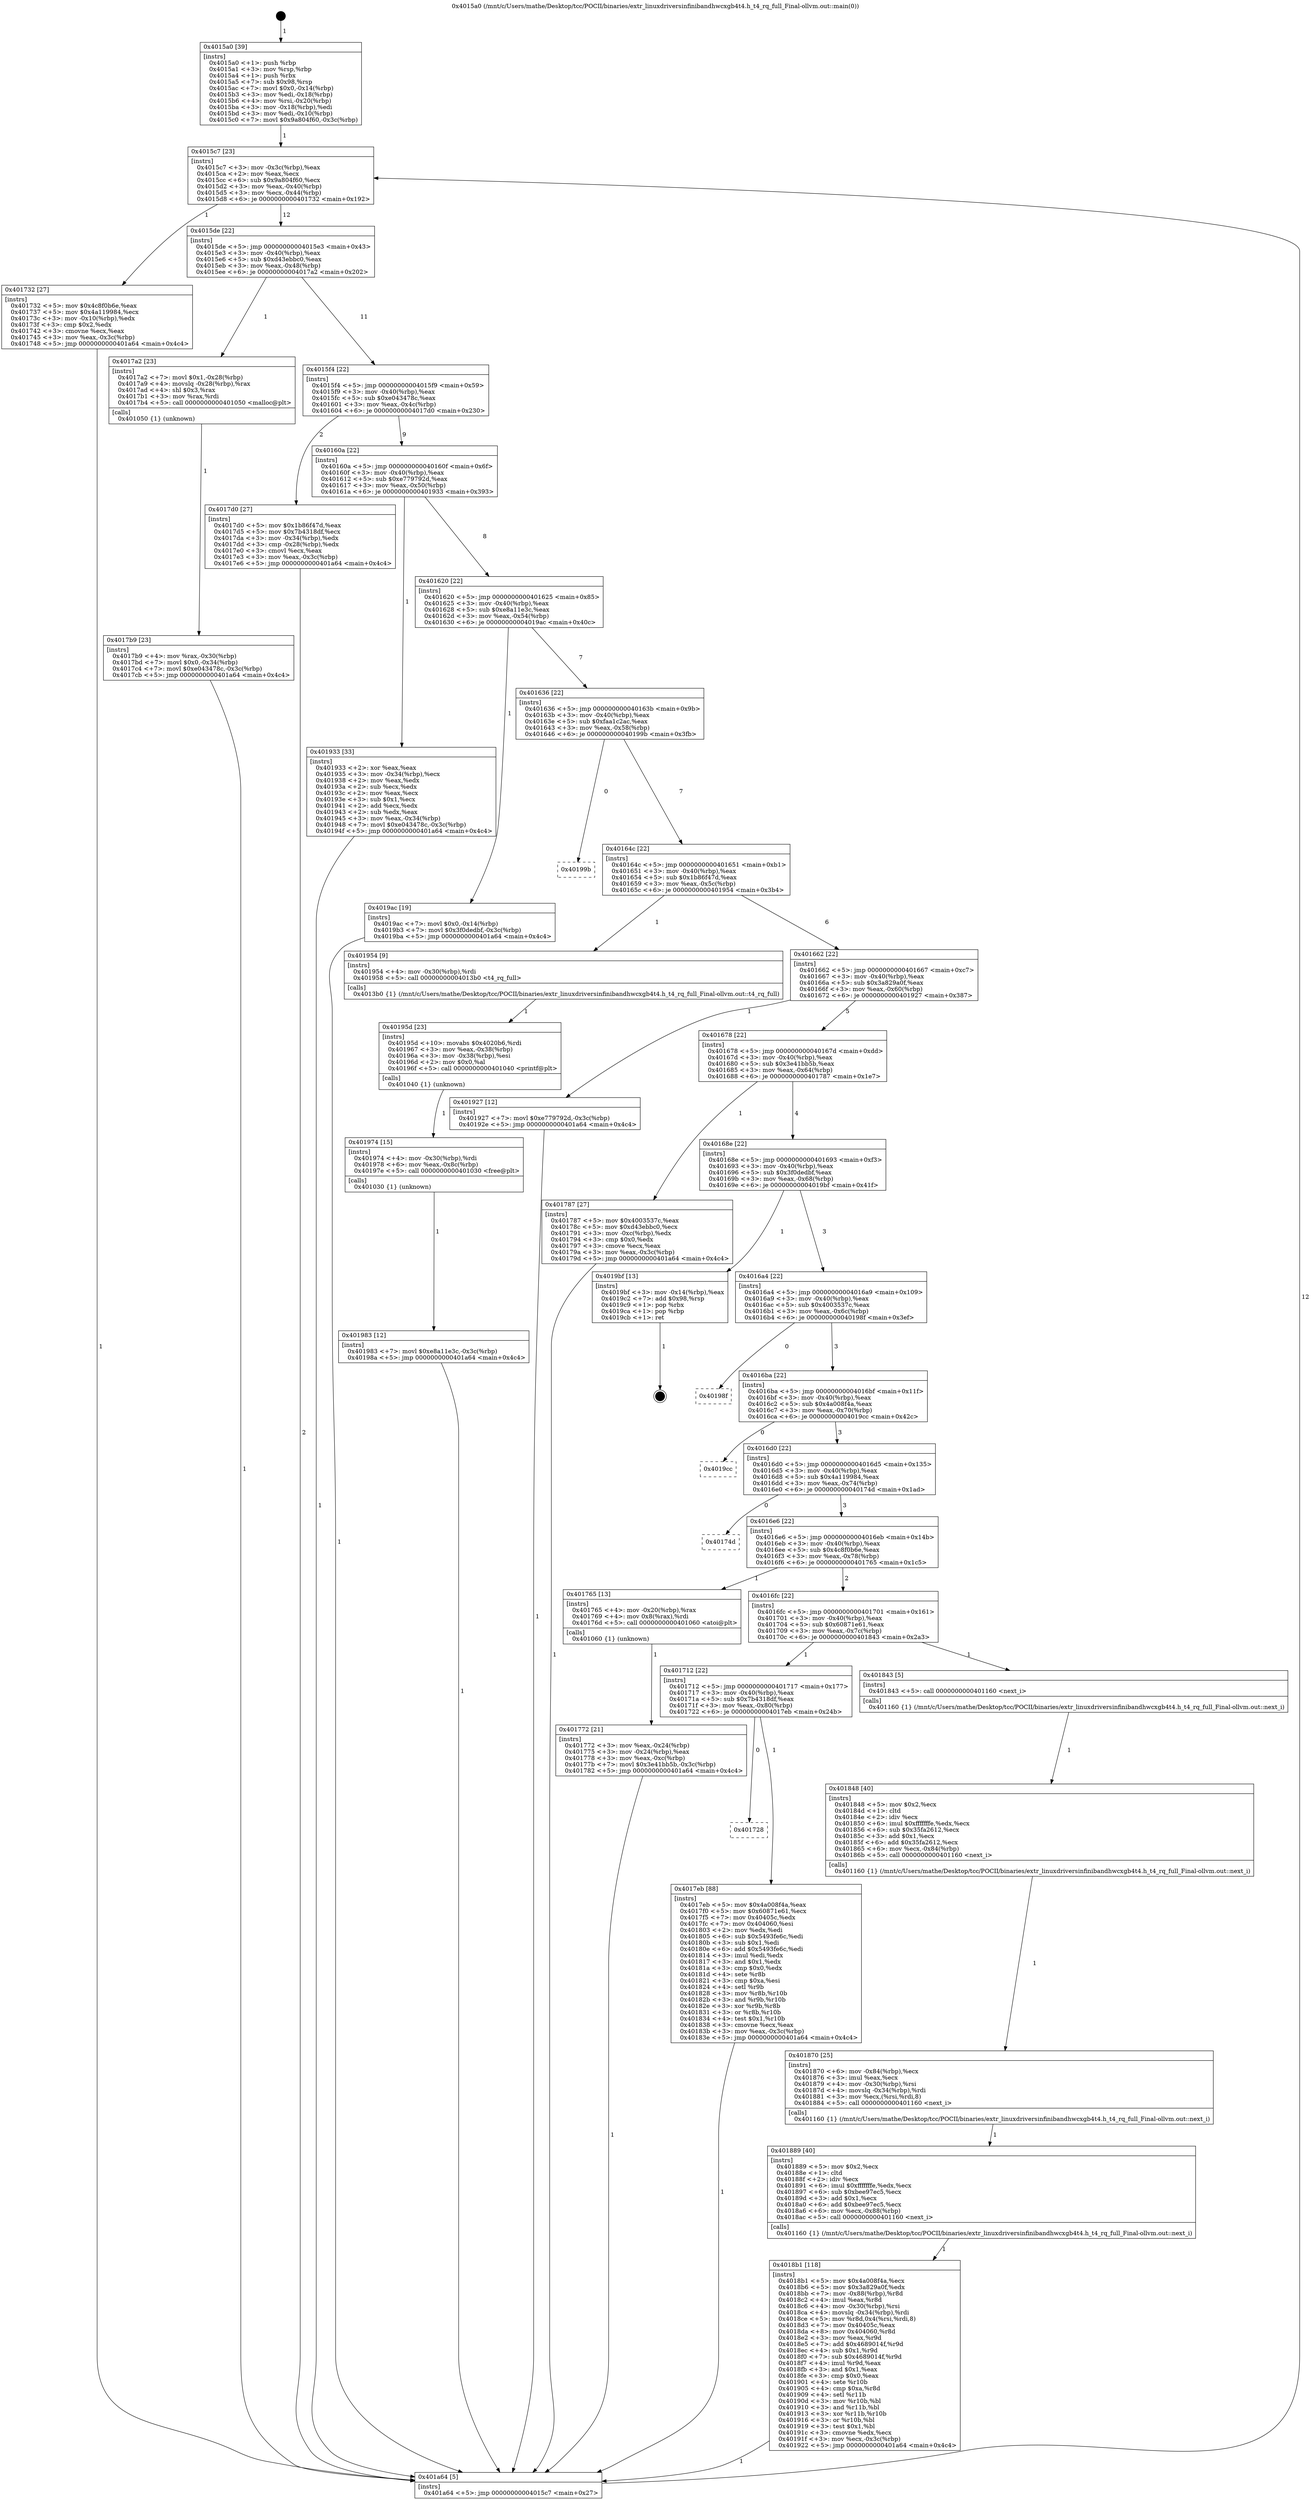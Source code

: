 digraph "0x4015a0" {
  label = "0x4015a0 (/mnt/c/Users/mathe/Desktop/tcc/POCII/binaries/extr_linuxdriversinfinibandhwcxgb4t4.h_t4_rq_full_Final-ollvm.out::main(0))"
  labelloc = "t"
  node[shape=record]

  Entry [label="",width=0.3,height=0.3,shape=circle,fillcolor=black,style=filled]
  "0x4015c7" [label="{
     0x4015c7 [23]\l
     | [instrs]\l
     &nbsp;&nbsp;0x4015c7 \<+3\>: mov -0x3c(%rbp),%eax\l
     &nbsp;&nbsp;0x4015ca \<+2\>: mov %eax,%ecx\l
     &nbsp;&nbsp;0x4015cc \<+6\>: sub $0x9a804f60,%ecx\l
     &nbsp;&nbsp;0x4015d2 \<+3\>: mov %eax,-0x40(%rbp)\l
     &nbsp;&nbsp;0x4015d5 \<+3\>: mov %ecx,-0x44(%rbp)\l
     &nbsp;&nbsp;0x4015d8 \<+6\>: je 0000000000401732 \<main+0x192\>\l
  }"]
  "0x401732" [label="{
     0x401732 [27]\l
     | [instrs]\l
     &nbsp;&nbsp;0x401732 \<+5\>: mov $0x4c8f0b6e,%eax\l
     &nbsp;&nbsp;0x401737 \<+5\>: mov $0x4a119984,%ecx\l
     &nbsp;&nbsp;0x40173c \<+3\>: mov -0x10(%rbp),%edx\l
     &nbsp;&nbsp;0x40173f \<+3\>: cmp $0x2,%edx\l
     &nbsp;&nbsp;0x401742 \<+3\>: cmovne %ecx,%eax\l
     &nbsp;&nbsp;0x401745 \<+3\>: mov %eax,-0x3c(%rbp)\l
     &nbsp;&nbsp;0x401748 \<+5\>: jmp 0000000000401a64 \<main+0x4c4\>\l
  }"]
  "0x4015de" [label="{
     0x4015de [22]\l
     | [instrs]\l
     &nbsp;&nbsp;0x4015de \<+5\>: jmp 00000000004015e3 \<main+0x43\>\l
     &nbsp;&nbsp;0x4015e3 \<+3\>: mov -0x40(%rbp),%eax\l
     &nbsp;&nbsp;0x4015e6 \<+5\>: sub $0xd43ebbc0,%eax\l
     &nbsp;&nbsp;0x4015eb \<+3\>: mov %eax,-0x48(%rbp)\l
     &nbsp;&nbsp;0x4015ee \<+6\>: je 00000000004017a2 \<main+0x202\>\l
  }"]
  "0x401a64" [label="{
     0x401a64 [5]\l
     | [instrs]\l
     &nbsp;&nbsp;0x401a64 \<+5\>: jmp 00000000004015c7 \<main+0x27\>\l
  }"]
  "0x4015a0" [label="{
     0x4015a0 [39]\l
     | [instrs]\l
     &nbsp;&nbsp;0x4015a0 \<+1\>: push %rbp\l
     &nbsp;&nbsp;0x4015a1 \<+3\>: mov %rsp,%rbp\l
     &nbsp;&nbsp;0x4015a4 \<+1\>: push %rbx\l
     &nbsp;&nbsp;0x4015a5 \<+7\>: sub $0x98,%rsp\l
     &nbsp;&nbsp;0x4015ac \<+7\>: movl $0x0,-0x14(%rbp)\l
     &nbsp;&nbsp;0x4015b3 \<+3\>: mov %edi,-0x18(%rbp)\l
     &nbsp;&nbsp;0x4015b6 \<+4\>: mov %rsi,-0x20(%rbp)\l
     &nbsp;&nbsp;0x4015ba \<+3\>: mov -0x18(%rbp),%edi\l
     &nbsp;&nbsp;0x4015bd \<+3\>: mov %edi,-0x10(%rbp)\l
     &nbsp;&nbsp;0x4015c0 \<+7\>: movl $0x9a804f60,-0x3c(%rbp)\l
  }"]
  Exit [label="",width=0.3,height=0.3,shape=circle,fillcolor=black,style=filled,peripheries=2]
  "0x4017a2" [label="{
     0x4017a2 [23]\l
     | [instrs]\l
     &nbsp;&nbsp;0x4017a2 \<+7\>: movl $0x1,-0x28(%rbp)\l
     &nbsp;&nbsp;0x4017a9 \<+4\>: movslq -0x28(%rbp),%rax\l
     &nbsp;&nbsp;0x4017ad \<+4\>: shl $0x3,%rax\l
     &nbsp;&nbsp;0x4017b1 \<+3\>: mov %rax,%rdi\l
     &nbsp;&nbsp;0x4017b4 \<+5\>: call 0000000000401050 \<malloc@plt\>\l
     | [calls]\l
     &nbsp;&nbsp;0x401050 \{1\} (unknown)\l
  }"]
  "0x4015f4" [label="{
     0x4015f4 [22]\l
     | [instrs]\l
     &nbsp;&nbsp;0x4015f4 \<+5\>: jmp 00000000004015f9 \<main+0x59\>\l
     &nbsp;&nbsp;0x4015f9 \<+3\>: mov -0x40(%rbp),%eax\l
     &nbsp;&nbsp;0x4015fc \<+5\>: sub $0xe043478c,%eax\l
     &nbsp;&nbsp;0x401601 \<+3\>: mov %eax,-0x4c(%rbp)\l
     &nbsp;&nbsp;0x401604 \<+6\>: je 00000000004017d0 \<main+0x230\>\l
  }"]
  "0x401983" [label="{
     0x401983 [12]\l
     | [instrs]\l
     &nbsp;&nbsp;0x401983 \<+7\>: movl $0xe8a11e3c,-0x3c(%rbp)\l
     &nbsp;&nbsp;0x40198a \<+5\>: jmp 0000000000401a64 \<main+0x4c4\>\l
  }"]
  "0x4017d0" [label="{
     0x4017d0 [27]\l
     | [instrs]\l
     &nbsp;&nbsp;0x4017d0 \<+5\>: mov $0x1b86f47d,%eax\l
     &nbsp;&nbsp;0x4017d5 \<+5\>: mov $0x7b4318df,%ecx\l
     &nbsp;&nbsp;0x4017da \<+3\>: mov -0x34(%rbp),%edx\l
     &nbsp;&nbsp;0x4017dd \<+3\>: cmp -0x28(%rbp),%edx\l
     &nbsp;&nbsp;0x4017e0 \<+3\>: cmovl %ecx,%eax\l
     &nbsp;&nbsp;0x4017e3 \<+3\>: mov %eax,-0x3c(%rbp)\l
     &nbsp;&nbsp;0x4017e6 \<+5\>: jmp 0000000000401a64 \<main+0x4c4\>\l
  }"]
  "0x40160a" [label="{
     0x40160a [22]\l
     | [instrs]\l
     &nbsp;&nbsp;0x40160a \<+5\>: jmp 000000000040160f \<main+0x6f\>\l
     &nbsp;&nbsp;0x40160f \<+3\>: mov -0x40(%rbp),%eax\l
     &nbsp;&nbsp;0x401612 \<+5\>: sub $0xe779792d,%eax\l
     &nbsp;&nbsp;0x401617 \<+3\>: mov %eax,-0x50(%rbp)\l
     &nbsp;&nbsp;0x40161a \<+6\>: je 0000000000401933 \<main+0x393\>\l
  }"]
  "0x401974" [label="{
     0x401974 [15]\l
     | [instrs]\l
     &nbsp;&nbsp;0x401974 \<+4\>: mov -0x30(%rbp),%rdi\l
     &nbsp;&nbsp;0x401978 \<+6\>: mov %eax,-0x8c(%rbp)\l
     &nbsp;&nbsp;0x40197e \<+5\>: call 0000000000401030 \<free@plt\>\l
     | [calls]\l
     &nbsp;&nbsp;0x401030 \{1\} (unknown)\l
  }"]
  "0x401933" [label="{
     0x401933 [33]\l
     | [instrs]\l
     &nbsp;&nbsp;0x401933 \<+2\>: xor %eax,%eax\l
     &nbsp;&nbsp;0x401935 \<+3\>: mov -0x34(%rbp),%ecx\l
     &nbsp;&nbsp;0x401938 \<+2\>: mov %eax,%edx\l
     &nbsp;&nbsp;0x40193a \<+2\>: sub %ecx,%edx\l
     &nbsp;&nbsp;0x40193c \<+2\>: mov %eax,%ecx\l
     &nbsp;&nbsp;0x40193e \<+3\>: sub $0x1,%ecx\l
     &nbsp;&nbsp;0x401941 \<+2\>: add %ecx,%edx\l
     &nbsp;&nbsp;0x401943 \<+2\>: sub %edx,%eax\l
     &nbsp;&nbsp;0x401945 \<+3\>: mov %eax,-0x34(%rbp)\l
     &nbsp;&nbsp;0x401948 \<+7\>: movl $0xe043478c,-0x3c(%rbp)\l
     &nbsp;&nbsp;0x40194f \<+5\>: jmp 0000000000401a64 \<main+0x4c4\>\l
  }"]
  "0x401620" [label="{
     0x401620 [22]\l
     | [instrs]\l
     &nbsp;&nbsp;0x401620 \<+5\>: jmp 0000000000401625 \<main+0x85\>\l
     &nbsp;&nbsp;0x401625 \<+3\>: mov -0x40(%rbp),%eax\l
     &nbsp;&nbsp;0x401628 \<+5\>: sub $0xe8a11e3c,%eax\l
     &nbsp;&nbsp;0x40162d \<+3\>: mov %eax,-0x54(%rbp)\l
     &nbsp;&nbsp;0x401630 \<+6\>: je 00000000004019ac \<main+0x40c\>\l
  }"]
  "0x40195d" [label="{
     0x40195d [23]\l
     | [instrs]\l
     &nbsp;&nbsp;0x40195d \<+10\>: movabs $0x4020b6,%rdi\l
     &nbsp;&nbsp;0x401967 \<+3\>: mov %eax,-0x38(%rbp)\l
     &nbsp;&nbsp;0x40196a \<+3\>: mov -0x38(%rbp),%esi\l
     &nbsp;&nbsp;0x40196d \<+2\>: mov $0x0,%al\l
     &nbsp;&nbsp;0x40196f \<+5\>: call 0000000000401040 \<printf@plt\>\l
     | [calls]\l
     &nbsp;&nbsp;0x401040 \{1\} (unknown)\l
  }"]
  "0x4019ac" [label="{
     0x4019ac [19]\l
     | [instrs]\l
     &nbsp;&nbsp;0x4019ac \<+7\>: movl $0x0,-0x14(%rbp)\l
     &nbsp;&nbsp;0x4019b3 \<+7\>: movl $0x3f0dedbf,-0x3c(%rbp)\l
     &nbsp;&nbsp;0x4019ba \<+5\>: jmp 0000000000401a64 \<main+0x4c4\>\l
  }"]
  "0x401636" [label="{
     0x401636 [22]\l
     | [instrs]\l
     &nbsp;&nbsp;0x401636 \<+5\>: jmp 000000000040163b \<main+0x9b\>\l
     &nbsp;&nbsp;0x40163b \<+3\>: mov -0x40(%rbp),%eax\l
     &nbsp;&nbsp;0x40163e \<+5\>: sub $0xfaa1c2ac,%eax\l
     &nbsp;&nbsp;0x401643 \<+3\>: mov %eax,-0x58(%rbp)\l
     &nbsp;&nbsp;0x401646 \<+6\>: je 000000000040199b \<main+0x3fb\>\l
  }"]
  "0x4018b1" [label="{
     0x4018b1 [118]\l
     | [instrs]\l
     &nbsp;&nbsp;0x4018b1 \<+5\>: mov $0x4a008f4a,%ecx\l
     &nbsp;&nbsp;0x4018b6 \<+5\>: mov $0x3a829a0f,%edx\l
     &nbsp;&nbsp;0x4018bb \<+7\>: mov -0x88(%rbp),%r8d\l
     &nbsp;&nbsp;0x4018c2 \<+4\>: imul %eax,%r8d\l
     &nbsp;&nbsp;0x4018c6 \<+4\>: mov -0x30(%rbp),%rsi\l
     &nbsp;&nbsp;0x4018ca \<+4\>: movslq -0x34(%rbp),%rdi\l
     &nbsp;&nbsp;0x4018ce \<+5\>: mov %r8d,0x4(%rsi,%rdi,8)\l
     &nbsp;&nbsp;0x4018d3 \<+7\>: mov 0x40405c,%eax\l
     &nbsp;&nbsp;0x4018da \<+8\>: mov 0x404060,%r8d\l
     &nbsp;&nbsp;0x4018e2 \<+3\>: mov %eax,%r9d\l
     &nbsp;&nbsp;0x4018e5 \<+7\>: add $0x4689014f,%r9d\l
     &nbsp;&nbsp;0x4018ec \<+4\>: sub $0x1,%r9d\l
     &nbsp;&nbsp;0x4018f0 \<+7\>: sub $0x4689014f,%r9d\l
     &nbsp;&nbsp;0x4018f7 \<+4\>: imul %r9d,%eax\l
     &nbsp;&nbsp;0x4018fb \<+3\>: and $0x1,%eax\l
     &nbsp;&nbsp;0x4018fe \<+3\>: cmp $0x0,%eax\l
     &nbsp;&nbsp;0x401901 \<+4\>: sete %r10b\l
     &nbsp;&nbsp;0x401905 \<+4\>: cmp $0xa,%r8d\l
     &nbsp;&nbsp;0x401909 \<+4\>: setl %r11b\l
     &nbsp;&nbsp;0x40190d \<+3\>: mov %r10b,%bl\l
     &nbsp;&nbsp;0x401910 \<+3\>: and %r11b,%bl\l
     &nbsp;&nbsp;0x401913 \<+3\>: xor %r11b,%r10b\l
     &nbsp;&nbsp;0x401916 \<+3\>: or %r10b,%bl\l
     &nbsp;&nbsp;0x401919 \<+3\>: test $0x1,%bl\l
     &nbsp;&nbsp;0x40191c \<+3\>: cmovne %edx,%ecx\l
     &nbsp;&nbsp;0x40191f \<+3\>: mov %ecx,-0x3c(%rbp)\l
     &nbsp;&nbsp;0x401922 \<+5\>: jmp 0000000000401a64 \<main+0x4c4\>\l
  }"]
  "0x40199b" [label="{
     0x40199b\l
  }", style=dashed]
  "0x40164c" [label="{
     0x40164c [22]\l
     | [instrs]\l
     &nbsp;&nbsp;0x40164c \<+5\>: jmp 0000000000401651 \<main+0xb1\>\l
     &nbsp;&nbsp;0x401651 \<+3\>: mov -0x40(%rbp),%eax\l
     &nbsp;&nbsp;0x401654 \<+5\>: sub $0x1b86f47d,%eax\l
     &nbsp;&nbsp;0x401659 \<+3\>: mov %eax,-0x5c(%rbp)\l
     &nbsp;&nbsp;0x40165c \<+6\>: je 0000000000401954 \<main+0x3b4\>\l
  }"]
  "0x401889" [label="{
     0x401889 [40]\l
     | [instrs]\l
     &nbsp;&nbsp;0x401889 \<+5\>: mov $0x2,%ecx\l
     &nbsp;&nbsp;0x40188e \<+1\>: cltd\l
     &nbsp;&nbsp;0x40188f \<+2\>: idiv %ecx\l
     &nbsp;&nbsp;0x401891 \<+6\>: imul $0xfffffffe,%edx,%ecx\l
     &nbsp;&nbsp;0x401897 \<+6\>: sub $0xbee97ec5,%ecx\l
     &nbsp;&nbsp;0x40189d \<+3\>: add $0x1,%ecx\l
     &nbsp;&nbsp;0x4018a0 \<+6\>: add $0xbee97ec5,%ecx\l
     &nbsp;&nbsp;0x4018a6 \<+6\>: mov %ecx,-0x88(%rbp)\l
     &nbsp;&nbsp;0x4018ac \<+5\>: call 0000000000401160 \<next_i\>\l
     | [calls]\l
     &nbsp;&nbsp;0x401160 \{1\} (/mnt/c/Users/mathe/Desktop/tcc/POCII/binaries/extr_linuxdriversinfinibandhwcxgb4t4.h_t4_rq_full_Final-ollvm.out::next_i)\l
  }"]
  "0x401954" [label="{
     0x401954 [9]\l
     | [instrs]\l
     &nbsp;&nbsp;0x401954 \<+4\>: mov -0x30(%rbp),%rdi\l
     &nbsp;&nbsp;0x401958 \<+5\>: call 00000000004013b0 \<t4_rq_full\>\l
     | [calls]\l
     &nbsp;&nbsp;0x4013b0 \{1\} (/mnt/c/Users/mathe/Desktop/tcc/POCII/binaries/extr_linuxdriversinfinibandhwcxgb4t4.h_t4_rq_full_Final-ollvm.out::t4_rq_full)\l
  }"]
  "0x401662" [label="{
     0x401662 [22]\l
     | [instrs]\l
     &nbsp;&nbsp;0x401662 \<+5\>: jmp 0000000000401667 \<main+0xc7\>\l
     &nbsp;&nbsp;0x401667 \<+3\>: mov -0x40(%rbp),%eax\l
     &nbsp;&nbsp;0x40166a \<+5\>: sub $0x3a829a0f,%eax\l
     &nbsp;&nbsp;0x40166f \<+3\>: mov %eax,-0x60(%rbp)\l
     &nbsp;&nbsp;0x401672 \<+6\>: je 0000000000401927 \<main+0x387\>\l
  }"]
  "0x401870" [label="{
     0x401870 [25]\l
     | [instrs]\l
     &nbsp;&nbsp;0x401870 \<+6\>: mov -0x84(%rbp),%ecx\l
     &nbsp;&nbsp;0x401876 \<+3\>: imul %eax,%ecx\l
     &nbsp;&nbsp;0x401879 \<+4\>: mov -0x30(%rbp),%rsi\l
     &nbsp;&nbsp;0x40187d \<+4\>: movslq -0x34(%rbp),%rdi\l
     &nbsp;&nbsp;0x401881 \<+3\>: mov %ecx,(%rsi,%rdi,8)\l
     &nbsp;&nbsp;0x401884 \<+5\>: call 0000000000401160 \<next_i\>\l
     | [calls]\l
     &nbsp;&nbsp;0x401160 \{1\} (/mnt/c/Users/mathe/Desktop/tcc/POCII/binaries/extr_linuxdriversinfinibandhwcxgb4t4.h_t4_rq_full_Final-ollvm.out::next_i)\l
  }"]
  "0x401927" [label="{
     0x401927 [12]\l
     | [instrs]\l
     &nbsp;&nbsp;0x401927 \<+7\>: movl $0xe779792d,-0x3c(%rbp)\l
     &nbsp;&nbsp;0x40192e \<+5\>: jmp 0000000000401a64 \<main+0x4c4\>\l
  }"]
  "0x401678" [label="{
     0x401678 [22]\l
     | [instrs]\l
     &nbsp;&nbsp;0x401678 \<+5\>: jmp 000000000040167d \<main+0xdd\>\l
     &nbsp;&nbsp;0x40167d \<+3\>: mov -0x40(%rbp),%eax\l
     &nbsp;&nbsp;0x401680 \<+5\>: sub $0x3e41bb5b,%eax\l
     &nbsp;&nbsp;0x401685 \<+3\>: mov %eax,-0x64(%rbp)\l
     &nbsp;&nbsp;0x401688 \<+6\>: je 0000000000401787 \<main+0x1e7\>\l
  }"]
  "0x401848" [label="{
     0x401848 [40]\l
     | [instrs]\l
     &nbsp;&nbsp;0x401848 \<+5\>: mov $0x2,%ecx\l
     &nbsp;&nbsp;0x40184d \<+1\>: cltd\l
     &nbsp;&nbsp;0x40184e \<+2\>: idiv %ecx\l
     &nbsp;&nbsp;0x401850 \<+6\>: imul $0xfffffffe,%edx,%ecx\l
     &nbsp;&nbsp;0x401856 \<+6\>: sub $0x35fa2612,%ecx\l
     &nbsp;&nbsp;0x40185c \<+3\>: add $0x1,%ecx\l
     &nbsp;&nbsp;0x40185f \<+6\>: add $0x35fa2612,%ecx\l
     &nbsp;&nbsp;0x401865 \<+6\>: mov %ecx,-0x84(%rbp)\l
     &nbsp;&nbsp;0x40186b \<+5\>: call 0000000000401160 \<next_i\>\l
     | [calls]\l
     &nbsp;&nbsp;0x401160 \{1\} (/mnt/c/Users/mathe/Desktop/tcc/POCII/binaries/extr_linuxdriversinfinibandhwcxgb4t4.h_t4_rq_full_Final-ollvm.out::next_i)\l
  }"]
  "0x401787" [label="{
     0x401787 [27]\l
     | [instrs]\l
     &nbsp;&nbsp;0x401787 \<+5\>: mov $0x4003537c,%eax\l
     &nbsp;&nbsp;0x40178c \<+5\>: mov $0xd43ebbc0,%ecx\l
     &nbsp;&nbsp;0x401791 \<+3\>: mov -0xc(%rbp),%edx\l
     &nbsp;&nbsp;0x401794 \<+3\>: cmp $0x0,%edx\l
     &nbsp;&nbsp;0x401797 \<+3\>: cmove %ecx,%eax\l
     &nbsp;&nbsp;0x40179a \<+3\>: mov %eax,-0x3c(%rbp)\l
     &nbsp;&nbsp;0x40179d \<+5\>: jmp 0000000000401a64 \<main+0x4c4\>\l
  }"]
  "0x40168e" [label="{
     0x40168e [22]\l
     | [instrs]\l
     &nbsp;&nbsp;0x40168e \<+5\>: jmp 0000000000401693 \<main+0xf3\>\l
     &nbsp;&nbsp;0x401693 \<+3\>: mov -0x40(%rbp),%eax\l
     &nbsp;&nbsp;0x401696 \<+5\>: sub $0x3f0dedbf,%eax\l
     &nbsp;&nbsp;0x40169b \<+3\>: mov %eax,-0x68(%rbp)\l
     &nbsp;&nbsp;0x40169e \<+6\>: je 00000000004019bf \<main+0x41f\>\l
  }"]
  "0x401728" [label="{
     0x401728\l
  }", style=dashed]
  "0x4019bf" [label="{
     0x4019bf [13]\l
     | [instrs]\l
     &nbsp;&nbsp;0x4019bf \<+3\>: mov -0x14(%rbp),%eax\l
     &nbsp;&nbsp;0x4019c2 \<+7\>: add $0x98,%rsp\l
     &nbsp;&nbsp;0x4019c9 \<+1\>: pop %rbx\l
     &nbsp;&nbsp;0x4019ca \<+1\>: pop %rbp\l
     &nbsp;&nbsp;0x4019cb \<+1\>: ret\l
  }"]
  "0x4016a4" [label="{
     0x4016a4 [22]\l
     | [instrs]\l
     &nbsp;&nbsp;0x4016a4 \<+5\>: jmp 00000000004016a9 \<main+0x109\>\l
     &nbsp;&nbsp;0x4016a9 \<+3\>: mov -0x40(%rbp),%eax\l
     &nbsp;&nbsp;0x4016ac \<+5\>: sub $0x4003537c,%eax\l
     &nbsp;&nbsp;0x4016b1 \<+3\>: mov %eax,-0x6c(%rbp)\l
     &nbsp;&nbsp;0x4016b4 \<+6\>: je 000000000040198f \<main+0x3ef\>\l
  }"]
  "0x4017eb" [label="{
     0x4017eb [88]\l
     | [instrs]\l
     &nbsp;&nbsp;0x4017eb \<+5\>: mov $0x4a008f4a,%eax\l
     &nbsp;&nbsp;0x4017f0 \<+5\>: mov $0x60871e61,%ecx\l
     &nbsp;&nbsp;0x4017f5 \<+7\>: mov 0x40405c,%edx\l
     &nbsp;&nbsp;0x4017fc \<+7\>: mov 0x404060,%esi\l
     &nbsp;&nbsp;0x401803 \<+2\>: mov %edx,%edi\l
     &nbsp;&nbsp;0x401805 \<+6\>: sub $0x5493fe6c,%edi\l
     &nbsp;&nbsp;0x40180b \<+3\>: sub $0x1,%edi\l
     &nbsp;&nbsp;0x40180e \<+6\>: add $0x5493fe6c,%edi\l
     &nbsp;&nbsp;0x401814 \<+3\>: imul %edi,%edx\l
     &nbsp;&nbsp;0x401817 \<+3\>: and $0x1,%edx\l
     &nbsp;&nbsp;0x40181a \<+3\>: cmp $0x0,%edx\l
     &nbsp;&nbsp;0x40181d \<+4\>: sete %r8b\l
     &nbsp;&nbsp;0x401821 \<+3\>: cmp $0xa,%esi\l
     &nbsp;&nbsp;0x401824 \<+4\>: setl %r9b\l
     &nbsp;&nbsp;0x401828 \<+3\>: mov %r8b,%r10b\l
     &nbsp;&nbsp;0x40182b \<+3\>: and %r9b,%r10b\l
     &nbsp;&nbsp;0x40182e \<+3\>: xor %r9b,%r8b\l
     &nbsp;&nbsp;0x401831 \<+3\>: or %r8b,%r10b\l
     &nbsp;&nbsp;0x401834 \<+4\>: test $0x1,%r10b\l
     &nbsp;&nbsp;0x401838 \<+3\>: cmovne %ecx,%eax\l
     &nbsp;&nbsp;0x40183b \<+3\>: mov %eax,-0x3c(%rbp)\l
     &nbsp;&nbsp;0x40183e \<+5\>: jmp 0000000000401a64 \<main+0x4c4\>\l
  }"]
  "0x40198f" [label="{
     0x40198f\l
  }", style=dashed]
  "0x4016ba" [label="{
     0x4016ba [22]\l
     | [instrs]\l
     &nbsp;&nbsp;0x4016ba \<+5\>: jmp 00000000004016bf \<main+0x11f\>\l
     &nbsp;&nbsp;0x4016bf \<+3\>: mov -0x40(%rbp),%eax\l
     &nbsp;&nbsp;0x4016c2 \<+5\>: sub $0x4a008f4a,%eax\l
     &nbsp;&nbsp;0x4016c7 \<+3\>: mov %eax,-0x70(%rbp)\l
     &nbsp;&nbsp;0x4016ca \<+6\>: je 00000000004019cc \<main+0x42c\>\l
  }"]
  "0x401712" [label="{
     0x401712 [22]\l
     | [instrs]\l
     &nbsp;&nbsp;0x401712 \<+5\>: jmp 0000000000401717 \<main+0x177\>\l
     &nbsp;&nbsp;0x401717 \<+3\>: mov -0x40(%rbp),%eax\l
     &nbsp;&nbsp;0x40171a \<+5\>: sub $0x7b4318df,%eax\l
     &nbsp;&nbsp;0x40171f \<+3\>: mov %eax,-0x80(%rbp)\l
     &nbsp;&nbsp;0x401722 \<+6\>: je 00000000004017eb \<main+0x24b\>\l
  }"]
  "0x4019cc" [label="{
     0x4019cc\l
  }", style=dashed]
  "0x4016d0" [label="{
     0x4016d0 [22]\l
     | [instrs]\l
     &nbsp;&nbsp;0x4016d0 \<+5\>: jmp 00000000004016d5 \<main+0x135\>\l
     &nbsp;&nbsp;0x4016d5 \<+3\>: mov -0x40(%rbp),%eax\l
     &nbsp;&nbsp;0x4016d8 \<+5\>: sub $0x4a119984,%eax\l
     &nbsp;&nbsp;0x4016dd \<+3\>: mov %eax,-0x74(%rbp)\l
     &nbsp;&nbsp;0x4016e0 \<+6\>: je 000000000040174d \<main+0x1ad\>\l
  }"]
  "0x401843" [label="{
     0x401843 [5]\l
     | [instrs]\l
     &nbsp;&nbsp;0x401843 \<+5\>: call 0000000000401160 \<next_i\>\l
     | [calls]\l
     &nbsp;&nbsp;0x401160 \{1\} (/mnt/c/Users/mathe/Desktop/tcc/POCII/binaries/extr_linuxdriversinfinibandhwcxgb4t4.h_t4_rq_full_Final-ollvm.out::next_i)\l
  }"]
  "0x40174d" [label="{
     0x40174d\l
  }", style=dashed]
  "0x4016e6" [label="{
     0x4016e6 [22]\l
     | [instrs]\l
     &nbsp;&nbsp;0x4016e6 \<+5\>: jmp 00000000004016eb \<main+0x14b\>\l
     &nbsp;&nbsp;0x4016eb \<+3\>: mov -0x40(%rbp),%eax\l
     &nbsp;&nbsp;0x4016ee \<+5\>: sub $0x4c8f0b6e,%eax\l
     &nbsp;&nbsp;0x4016f3 \<+3\>: mov %eax,-0x78(%rbp)\l
     &nbsp;&nbsp;0x4016f6 \<+6\>: je 0000000000401765 \<main+0x1c5\>\l
  }"]
  "0x4017b9" [label="{
     0x4017b9 [23]\l
     | [instrs]\l
     &nbsp;&nbsp;0x4017b9 \<+4\>: mov %rax,-0x30(%rbp)\l
     &nbsp;&nbsp;0x4017bd \<+7\>: movl $0x0,-0x34(%rbp)\l
     &nbsp;&nbsp;0x4017c4 \<+7\>: movl $0xe043478c,-0x3c(%rbp)\l
     &nbsp;&nbsp;0x4017cb \<+5\>: jmp 0000000000401a64 \<main+0x4c4\>\l
  }"]
  "0x401765" [label="{
     0x401765 [13]\l
     | [instrs]\l
     &nbsp;&nbsp;0x401765 \<+4\>: mov -0x20(%rbp),%rax\l
     &nbsp;&nbsp;0x401769 \<+4\>: mov 0x8(%rax),%rdi\l
     &nbsp;&nbsp;0x40176d \<+5\>: call 0000000000401060 \<atoi@plt\>\l
     | [calls]\l
     &nbsp;&nbsp;0x401060 \{1\} (unknown)\l
  }"]
  "0x4016fc" [label="{
     0x4016fc [22]\l
     | [instrs]\l
     &nbsp;&nbsp;0x4016fc \<+5\>: jmp 0000000000401701 \<main+0x161\>\l
     &nbsp;&nbsp;0x401701 \<+3\>: mov -0x40(%rbp),%eax\l
     &nbsp;&nbsp;0x401704 \<+5\>: sub $0x60871e61,%eax\l
     &nbsp;&nbsp;0x401709 \<+3\>: mov %eax,-0x7c(%rbp)\l
     &nbsp;&nbsp;0x40170c \<+6\>: je 0000000000401843 \<main+0x2a3\>\l
  }"]
  "0x401772" [label="{
     0x401772 [21]\l
     | [instrs]\l
     &nbsp;&nbsp;0x401772 \<+3\>: mov %eax,-0x24(%rbp)\l
     &nbsp;&nbsp;0x401775 \<+3\>: mov -0x24(%rbp),%eax\l
     &nbsp;&nbsp;0x401778 \<+3\>: mov %eax,-0xc(%rbp)\l
     &nbsp;&nbsp;0x40177b \<+7\>: movl $0x3e41bb5b,-0x3c(%rbp)\l
     &nbsp;&nbsp;0x401782 \<+5\>: jmp 0000000000401a64 \<main+0x4c4\>\l
  }"]
  Entry -> "0x4015a0" [label=" 1"]
  "0x4015c7" -> "0x401732" [label=" 1"]
  "0x4015c7" -> "0x4015de" [label=" 12"]
  "0x401732" -> "0x401a64" [label=" 1"]
  "0x4015a0" -> "0x4015c7" [label=" 1"]
  "0x401a64" -> "0x4015c7" [label=" 12"]
  "0x4019bf" -> Exit [label=" 1"]
  "0x4015de" -> "0x4017a2" [label=" 1"]
  "0x4015de" -> "0x4015f4" [label=" 11"]
  "0x4019ac" -> "0x401a64" [label=" 1"]
  "0x4015f4" -> "0x4017d0" [label=" 2"]
  "0x4015f4" -> "0x40160a" [label=" 9"]
  "0x401983" -> "0x401a64" [label=" 1"]
  "0x40160a" -> "0x401933" [label=" 1"]
  "0x40160a" -> "0x401620" [label=" 8"]
  "0x401974" -> "0x401983" [label=" 1"]
  "0x401620" -> "0x4019ac" [label=" 1"]
  "0x401620" -> "0x401636" [label=" 7"]
  "0x40195d" -> "0x401974" [label=" 1"]
  "0x401636" -> "0x40199b" [label=" 0"]
  "0x401636" -> "0x40164c" [label=" 7"]
  "0x401954" -> "0x40195d" [label=" 1"]
  "0x40164c" -> "0x401954" [label=" 1"]
  "0x40164c" -> "0x401662" [label=" 6"]
  "0x401933" -> "0x401a64" [label=" 1"]
  "0x401662" -> "0x401927" [label=" 1"]
  "0x401662" -> "0x401678" [label=" 5"]
  "0x401927" -> "0x401a64" [label=" 1"]
  "0x401678" -> "0x401787" [label=" 1"]
  "0x401678" -> "0x40168e" [label=" 4"]
  "0x4018b1" -> "0x401a64" [label=" 1"]
  "0x40168e" -> "0x4019bf" [label=" 1"]
  "0x40168e" -> "0x4016a4" [label=" 3"]
  "0x401889" -> "0x4018b1" [label=" 1"]
  "0x4016a4" -> "0x40198f" [label=" 0"]
  "0x4016a4" -> "0x4016ba" [label=" 3"]
  "0x401870" -> "0x401889" [label=" 1"]
  "0x4016ba" -> "0x4019cc" [label=" 0"]
  "0x4016ba" -> "0x4016d0" [label=" 3"]
  "0x401843" -> "0x401848" [label=" 1"]
  "0x4016d0" -> "0x40174d" [label=" 0"]
  "0x4016d0" -> "0x4016e6" [label=" 3"]
  "0x4017eb" -> "0x401a64" [label=" 1"]
  "0x4016e6" -> "0x401765" [label=" 1"]
  "0x4016e6" -> "0x4016fc" [label=" 2"]
  "0x401765" -> "0x401772" [label=" 1"]
  "0x401772" -> "0x401a64" [label=" 1"]
  "0x401787" -> "0x401a64" [label=" 1"]
  "0x4017a2" -> "0x4017b9" [label=" 1"]
  "0x4017b9" -> "0x401a64" [label=" 1"]
  "0x4017d0" -> "0x401a64" [label=" 2"]
  "0x401712" -> "0x401728" [label=" 0"]
  "0x4016fc" -> "0x401843" [label=" 1"]
  "0x4016fc" -> "0x401712" [label=" 1"]
  "0x401848" -> "0x401870" [label=" 1"]
  "0x401712" -> "0x4017eb" [label=" 1"]
}
